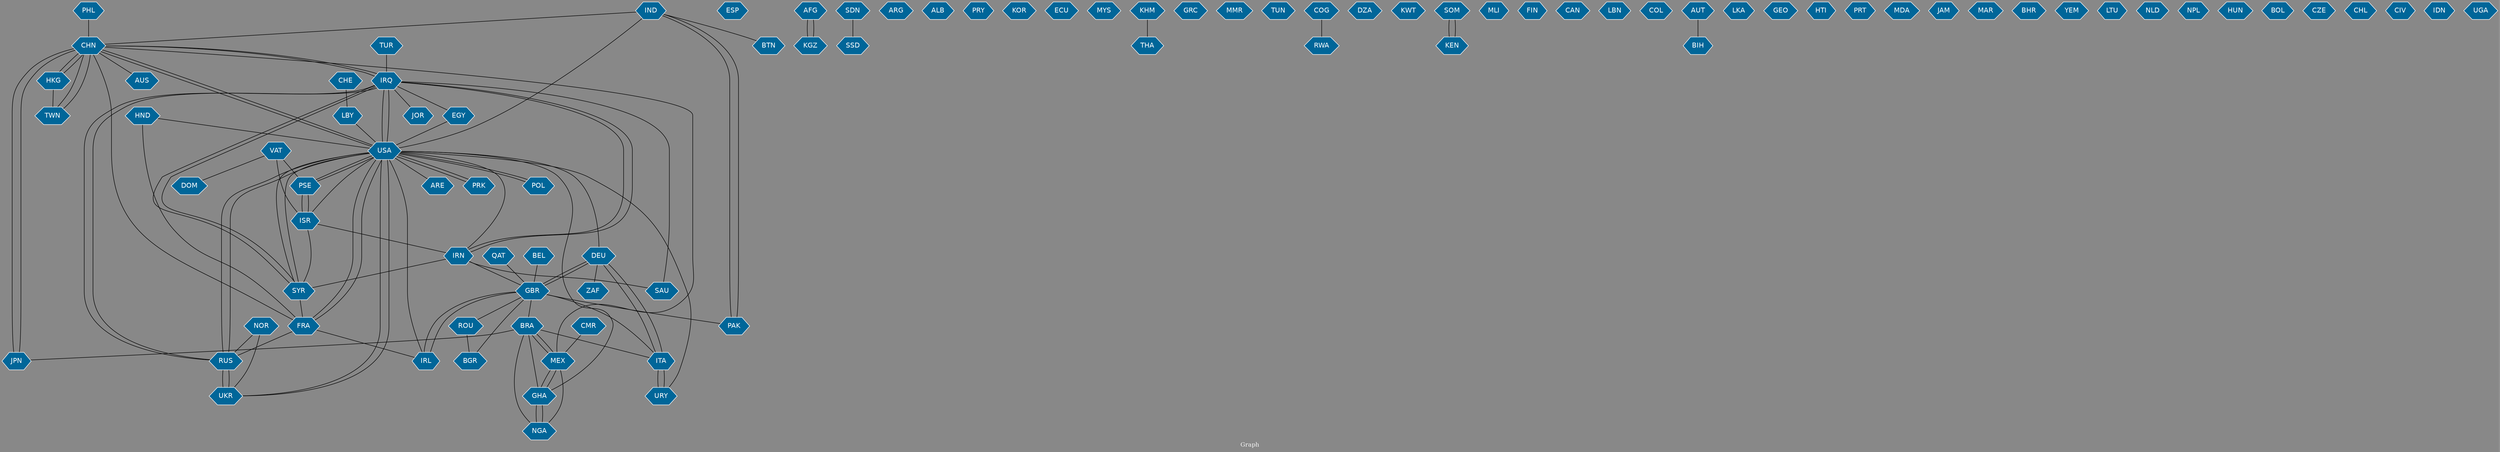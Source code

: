 // Countries together in item graph
graph {
	graph [bgcolor="#888888" fontcolor=white fontsize=12 label="Graph" outputorder=edgesfirst overlap=prism]
	node [color=white fillcolor="#006699" fontcolor=white fontname=Helvetica shape=hexagon style=filled]
	edge [arrowhead=open color=black fontcolor=white fontname=Courier fontsize=12]
		IND [label=IND]
		EGY [label=EGY]
		AUS [label=AUS]
		IRQ [label=IRQ]
		RUS [label=RUS]
		UKR [label=UKR]
		QAT [label=QAT]
		GBR [label=GBR]
		JPN [label=JPN]
		CHN [label=CHN]
		ESP [label=ESP]
		BRA [label=BRA]
		JOR [label=JOR]
		USA [label=USA]
		FRA [label=FRA]
		IRL [label=IRL]
		PSE [label=PSE]
		IRN [label=IRN]
		AFG [label=AFG]
		VAT [label=VAT]
		SDN [label=SDN]
		LBY [label=LBY]
		ISR [label=ISR]
		ARG [label=ARG]
		ALB [label=ALB]
		SYR [label=SYR]
		PRY [label=PRY]
		CHE [label=CHE]
		ARE [label=ARE]
		BEL [label=BEL]
		HKG [label=HKG]
		KOR [label=KOR]
		ECU [label=ECU]
		MYS [label=MYS]
		PAK [label=PAK]
		CMR [label=CMR]
		MEX [label=MEX]
		THA [label=THA]
		GRC [label=GRC]
		MMR [label=MMR]
		TUN [label=TUN]
		NGA [label=NGA]
		GHA [label=GHA]
		COG [label=COG]
		RWA [label=RWA]
		DZA [label=DZA]
		KWT [label=KWT]
		SOM [label=SOM]
		MLI [label=MLI]
		SAU [label=SAU]
		FIN [label=FIN]
		CAN [label=CAN]
		KEN [label=KEN]
		PRK [label=PRK]
		ITA [label=ITA]
		DEU [label=DEU]
		ZAF [label=ZAF]
		LBN [label=LBN]
		SSD [label=SSD]
		POL [label=POL]
		TWN [label=TWN]
		COL [label=COL]
		BIH [label=BIH]
		PHL [label=PHL]
		LKA [label=LKA]
		GEO [label=GEO]
		HTI [label=HTI]
		PRT [label=PRT]
		TUR [label=TUR]
		HND [label=HND]
		MDA [label=MDA]
		JAM [label=JAM]
		KHM [label=KHM]
		MAR [label=MAR]
		ROU [label=ROU]
		BGR [label=BGR]
		BHR [label=BHR]
		YEM [label=YEM]
		URY [label=URY]
		AUT [label=AUT]
		LTU [label=LTU]
		NLD [label=NLD]
		BTN [label=BTN]
		NPL [label=NPL]
		KGZ [label=KGZ]
		HUN [label=HUN]
		DOM [label=DOM]
		BOL [label=BOL]
		CZE [label=CZE]
		CHL [label=CHL]
		CIV [label=CIV]
		IDN [label=IDN]
		NOR [label=NOR]
		UGA [label=UGA]
			DEU -- ITA [weight=1]
			MEX -- BRA [weight=2]
			VAT -- PSE [weight=1]
			USA -- GHA [weight=1]
			CHN -- IRQ [weight=1]
			URY -- USA [weight=1]
			MEX -- GHA [weight=1]
			GBR -- ROU [weight=1]
			GHA -- NGA [weight=1]
			DEU -- GBR [weight=3]
			IND -- PAK [weight=1]
			ROU -- BGR [weight=1]
			SYR -- ISR [weight=3]
			ISR -- IRN [weight=2]
			IND -- CHN [weight=3]
			HKG -- TWN [weight=1]
			LBY -- USA [weight=1]
			COG -- RWA [weight=2]
			SDN -- SSD [weight=1]
			JPN -- CHN [weight=3]
			PAK -- IND [weight=1]
			PRK -- USA [weight=1]
			GBR -- PAK [weight=2]
			USA -- UKR [weight=3]
			NOR -- UKR [weight=1]
			NGA -- BRA [weight=2]
			CMR -- MEX [weight=1]
			IRQ -- IRN [weight=6]
			BRA -- MEX [weight=1]
			CHN -- USA [weight=2]
			SOM -- KEN [weight=1]
			NOR -- RUS [weight=1]
			QAT -- GBR [weight=1]
			AFG -- KGZ [weight=1]
			CHN -- AUS [weight=2]
			USA -- ARE [weight=1]
			GHA -- BRA [weight=2]
			CHN -- TWN [weight=1]
			USA -- SYR [weight=2]
			URY -- ITA [weight=1]
			IRQ -- RUS [weight=3]
			CHE -- LBY [weight=1]
			GBR -- DEU [weight=1]
			USA -- IRQ [weight=5]
			EGY -- USA [weight=1]
			GBR -- IRL [weight=1]
			CHN -- JPN [weight=3]
			UKR -- USA [weight=4]
			PSE -- USA [weight=1]
			IRQ -- SYR [weight=3]
			PSE -- ISR [weight=14]
			HKG -- CHN [weight=1]
			CHN -- FRA [weight=1]
			TUR -- IRQ [weight=2]
			KEN -- SOM [weight=1]
			VAT -- ISR [weight=1]
			USA -- RUS [weight=7]
			BEL -- GBR [weight=1]
			POL -- USA [weight=1]
			FRA -- USA [weight=1]
			ISR -- PSE [weight=6]
			HND -- USA [weight=1]
			SAU -- IRQ [weight=4]
			GBR -- BRA [weight=2]
			IRN -- IRQ [weight=5]
			TWN -- CHN [weight=1]
			BRA -- ITA [weight=2]
			KGZ -- AFG [weight=1]
			KHM -- THA [weight=1]
			GBR -- BGR [weight=1]
			VAT -- DOM [weight=1]
			IRQ -- JOR [weight=1]
			IRL -- GBR [weight=1]
			FRA -- IRL [weight=1]
			SYR -- FRA [weight=2]
			RUS -- UKR [weight=15]
			USA -- FRA [weight=1]
			FRA -- RUS [weight=1]
			IRN -- USA [weight=1]
			USA -- PSE [weight=1]
			NGA -- MEX [weight=2]
			IRN -- SAU [weight=2]
			IRN -- GBR [weight=1]
			ITA -- DEU [weight=1]
			HND -- FRA [weight=1]
			IND -- BTN [weight=1]
			USA -- DEU [weight=2]
			AUT -- BIH [weight=1]
			IRN -- SYR [weight=1]
			USA -- PRK [weight=3]
			USA -- ISR [weight=2]
			SYR -- USA [weight=2]
			SYR -- IRQ [weight=1]
			UKR -- RUS [weight=25]
			MEX -- CHN [weight=1]
			IRQ -- USA [weight=5]
			RUS -- IRQ [weight=1]
			USA -- POL [weight=2]
			IRQ -- EGY [weight=3]
			USA -- IRL [weight=1]
			USA -- IND [weight=1]
			BRA -- JPN [weight=1]
			IRQ -- CHN [weight=1]
			RUS -- USA [weight=4]
			GHA -- MEX [weight=1]
			NGA -- GHA [weight=1]
			GBR -- ITA [weight=2]
			USA -- CHN [weight=1]
			PHL -- CHN [weight=1]
			ITA -- URY [weight=1]
			DEU -- ZAF [weight=1]
			CHN -- HKG [weight=6]
}